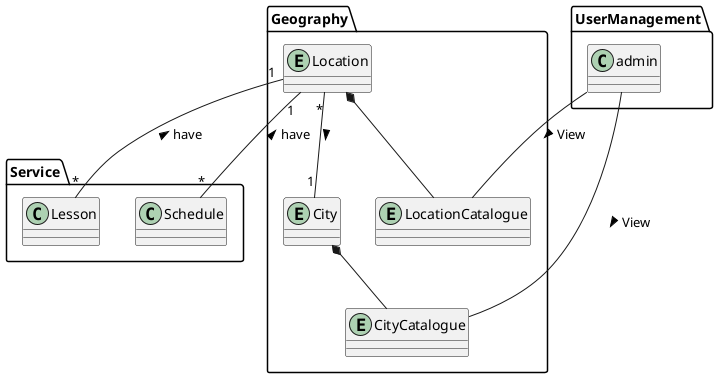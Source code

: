 @startuml
package "Geography"{

    entity Location {}
    entity City {}
    entity LocationCatalogue {}
    entity CityCatalogue {}

    Location *-- LocationCatalogue
    City *-- CityCatalogue
}

UserManagement.admin -- CityCatalogue : View >
UserManagement.admin -- LocationCatalogue : View >
Location "*" -- "1" City : >
Location "1" -- "*" Service.Schedule : have <
Location "1" -- "*" Service.Lesson: have <
@enduml